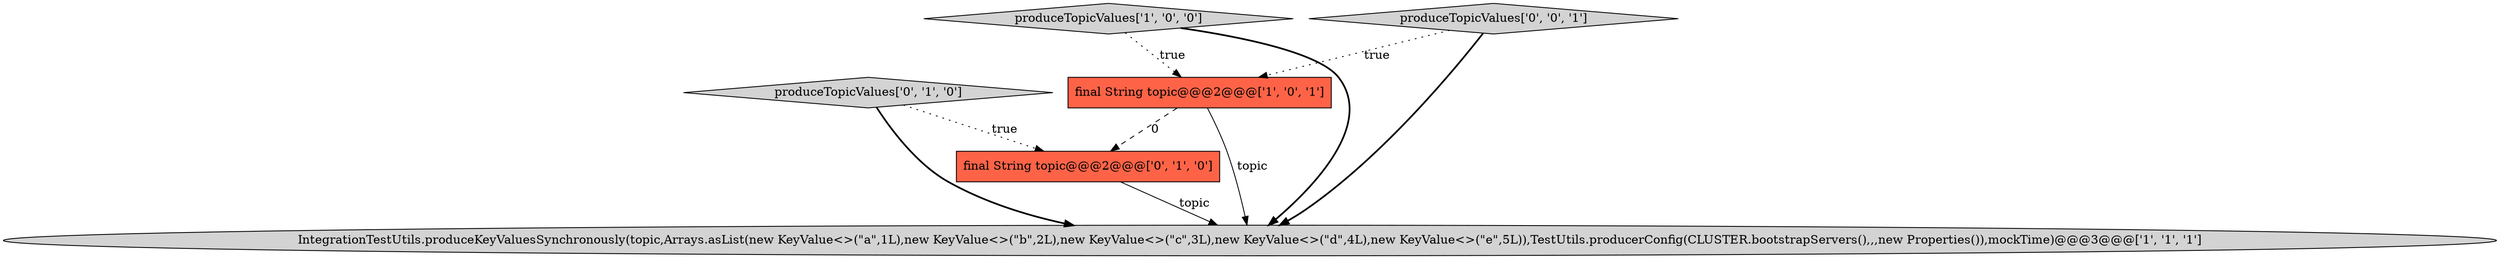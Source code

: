 digraph {
4 [style = filled, label = "produceTopicValues['0', '1', '0']", fillcolor = lightgray, shape = diamond image = "AAA0AAABBB2BBB"];
1 [style = filled, label = "final String topic@@@2@@@['1', '0', '1']", fillcolor = tomato, shape = box image = "AAA0AAABBB1BBB"];
2 [style = filled, label = "produceTopicValues['1', '0', '0']", fillcolor = lightgray, shape = diamond image = "AAA0AAABBB1BBB"];
0 [style = filled, label = "IntegrationTestUtils.produceKeyValuesSynchronously(topic,Arrays.asList(new KeyValue<>(\"a\",1L),new KeyValue<>(\"b\",2L),new KeyValue<>(\"c\",3L),new KeyValue<>(\"d\",4L),new KeyValue<>(\"e\",5L)),TestUtils.producerConfig(CLUSTER.bootstrapServers(),,,new Properties()),mockTime)@@@3@@@['1', '1', '1']", fillcolor = lightgray, shape = ellipse image = "AAA0AAABBB1BBB"];
5 [style = filled, label = "produceTopicValues['0', '0', '1']", fillcolor = lightgray, shape = diamond image = "AAA0AAABBB3BBB"];
3 [style = filled, label = "final String topic@@@2@@@['0', '1', '0']", fillcolor = tomato, shape = box image = "AAA1AAABBB2BBB"];
2->0 [style = bold, label=""];
4->3 [style = dotted, label="true"];
1->3 [style = dashed, label="0"];
4->0 [style = bold, label=""];
3->0 [style = solid, label="topic"];
5->0 [style = bold, label=""];
2->1 [style = dotted, label="true"];
1->0 [style = solid, label="topic"];
5->1 [style = dotted, label="true"];
}
